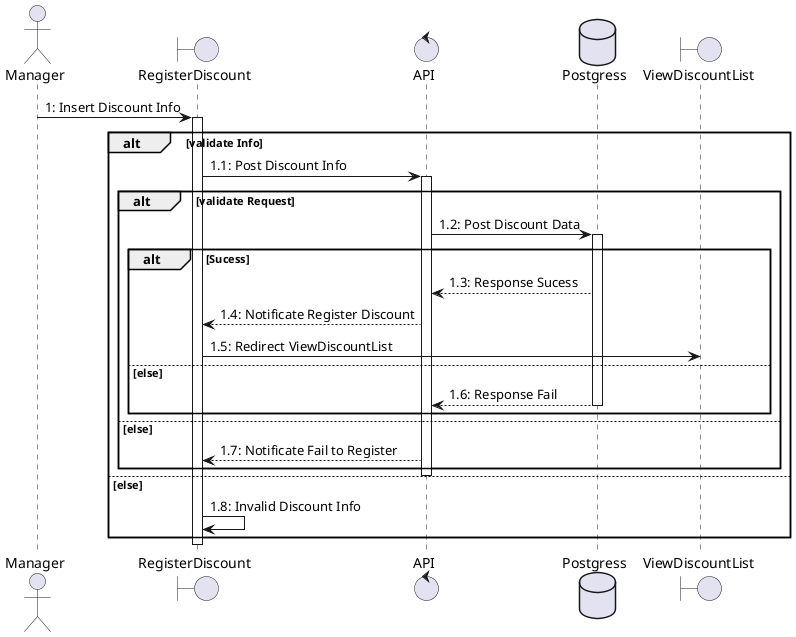 @startuml Register Discount

actor Manager as a1
boundary RegisterDiscount as b1
control API as c1
database Postgress as db
boundary ViewDiscountList as b2

a1 -> b1: 1: Insert Discount Info
activate b1
alt validate Info
    b1 -> c1: 1.1: Post Discount Info
    activate c1

    alt validate Request
          c1 -> db: 1.2: Post Discount Data
          activate db

          alt Sucess
          db --> c1: 1.3: Response Sucess


          c1 --> b1: 1.4: Notificate Register Discount

          b1 -> b2: 1.5: Redirect ViewDiscountList
          else else

          db --> c1: 1.6: Response Fail

          deactivate db

          end
    else else
        '  db --> c1 : 1.7: Response Fail

         c1 --> b1 : 1.7: Notificate Fail to Register
    end
    deactivate c1
else else

  b1 -> b1 : 1.8: Invalid Discount Info

end
deactivate b1
@enduml